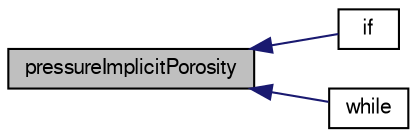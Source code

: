 digraph "pressureImplicitPorosity"
{
  bgcolor="transparent";
  edge [fontname="FreeSans",fontsize="10",labelfontname="FreeSans",labelfontsize="10"];
  node [fontname="FreeSans",fontsize="10",shape=record];
  rankdir="LR";
  Node5 [label="pressureImplicitPorosity",height=0.2,width=0.4,color="black", fillcolor="grey75", style="filled", fontcolor="black"];
  Node5 -> Node6 [dir="back",color="midnightblue",fontsize="10",style="solid",fontname="FreeSans"];
  Node6 [label="if",height=0.2,width=0.4,color="black",URL="$a38468.html#aa86cde1d975784e5cb4b8519ccff8543"];
  Node5 -> Node7 [dir="back",color="midnightblue",fontsize="10",style="solid",fontname="FreeSans"];
  Node7 [label="while",height=0.2,width=0.4,color="black",URL="$a38060.html#a80a1a15f423dbb405b1a80b4354d5793"];
}

